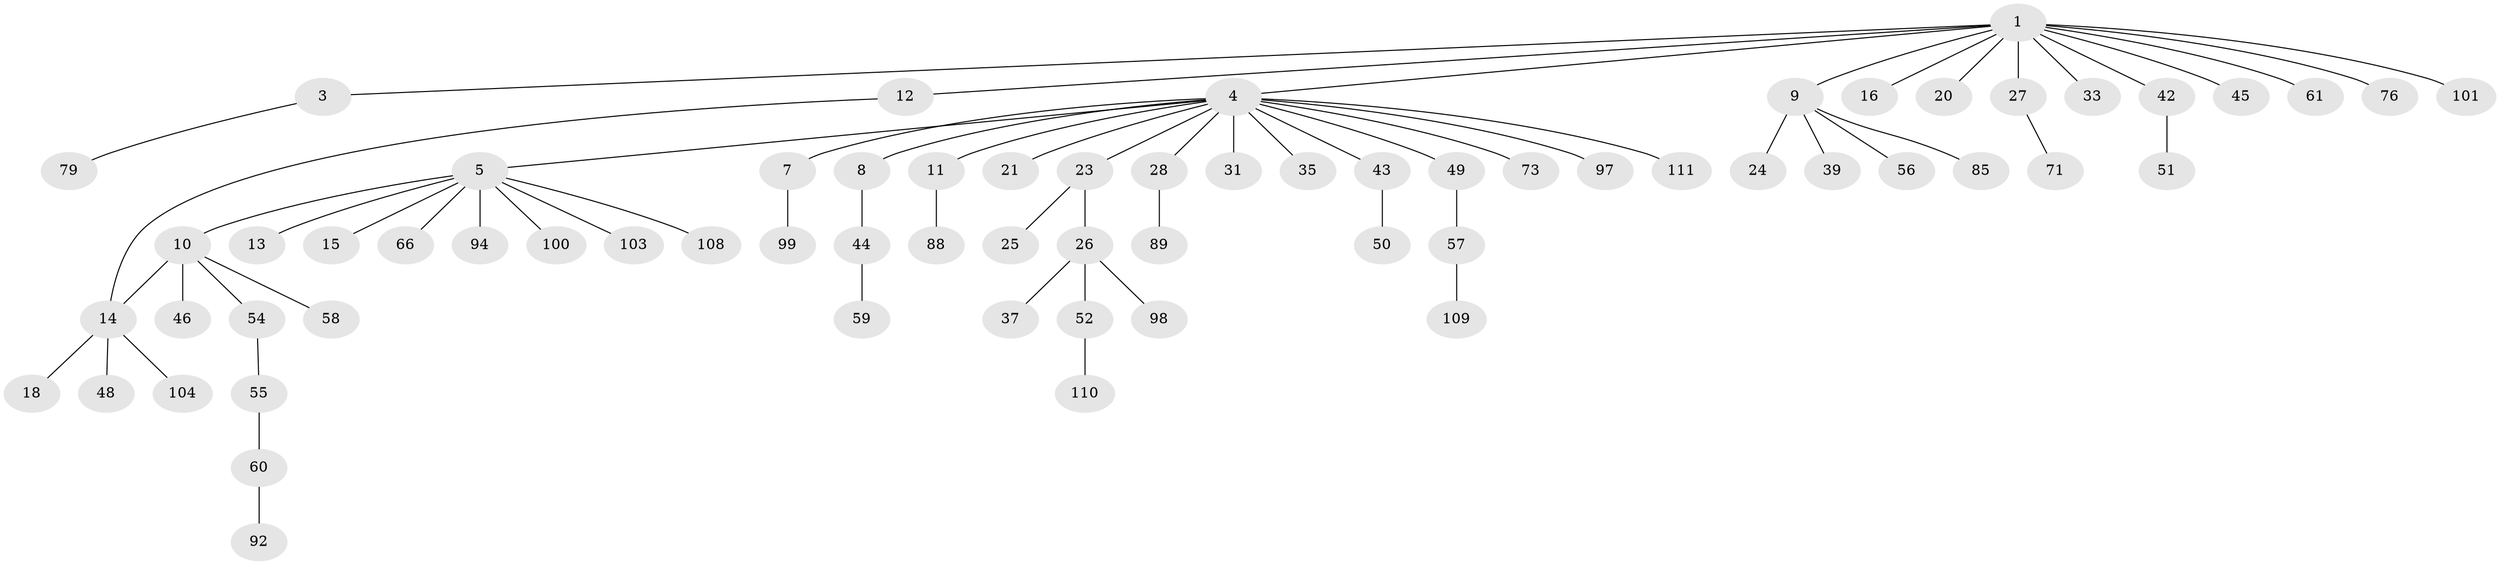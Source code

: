 // original degree distribution, {10: 0.017699115044247787, 5: 0.035398230088495575, 2: 0.22123893805309736, 15: 0.008849557522123894, 6: 0.02654867256637168, 9: 0.008849557522123894, 1: 0.6194690265486725, 4: 0.02654867256637168, 3: 0.035398230088495575}
// Generated by graph-tools (version 1.1) at 2025/18/03/04/25 18:18:04]
// undirected, 67 vertices, 67 edges
graph export_dot {
graph [start="1"]
  node [color=gray90,style=filled];
  1 [super="+2+29+47+19+6"];
  3;
  4;
  5 [super="+34"];
  7;
  8 [super="+86+91+90+74+38+53+22"];
  9;
  10 [super="+68+67+77+41"];
  11;
  12;
  13;
  14 [super="+32+17"];
  15 [super="+112"];
  16;
  18 [super="+84"];
  20;
  21;
  23 [super="+72+80+78"];
  24;
  25;
  26;
  27;
  28;
  31 [super="+93"];
  33 [super="+87+81"];
  35;
  37 [super="+113"];
  39;
  42;
  43;
  44 [super="+65"];
  45;
  46;
  48;
  49;
  50 [super="+64"];
  51;
  52;
  54;
  55 [super="+83+70"];
  56;
  57;
  58;
  59;
  60;
  61;
  66;
  71;
  73;
  76;
  79;
  85;
  88;
  89;
  92;
  94;
  97;
  98;
  99;
  100;
  101;
  103;
  104;
  108;
  109;
  110;
  111;
  1 -- 4;
  1 -- 12;
  1 -- 27;
  1 -- 42;
  1 -- 101;
  1 -- 3;
  1 -- 20;
  1 -- 9;
  1 -- 61;
  1 -- 76;
  1 -- 45;
  1 -- 16;
  1 -- 33;
  3 -- 79;
  4 -- 5;
  4 -- 7;
  4 -- 8;
  4 -- 11;
  4 -- 21;
  4 -- 23;
  4 -- 28;
  4 -- 31;
  4 -- 35;
  4 -- 43;
  4 -- 49;
  4 -- 73;
  4 -- 97;
  4 -- 111;
  5 -- 10;
  5 -- 13;
  5 -- 15;
  5 -- 66;
  5 -- 94;
  5 -- 100;
  5 -- 103;
  5 -- 108;
  7 -- 99;
  8 -- 44;
  9 -- 24;
  9 -- 39;
  9 -- 56;
  9 -- 85;
  10 -- 58;
  10 -- 54;
  10 -- 46;
  10 -- 14;
  11 -- 88;
  12 -- 14;
  14 -- 18;
  14 -- 104;
  14 -- 48;
  23 -- 25;
  23 -- 26;
  26 -- 37;
  26 -- 52;
  26 -- 98;
  27 -- 71;
  28 -- 89;
  42 -- 51;
  43 -- 50;
  44 -- 59;
  49 -- 57;
  52 -- 110;
  54 -- 55;
  55 -- 60;
  57 -- 109;
  60 -- 92;
}
